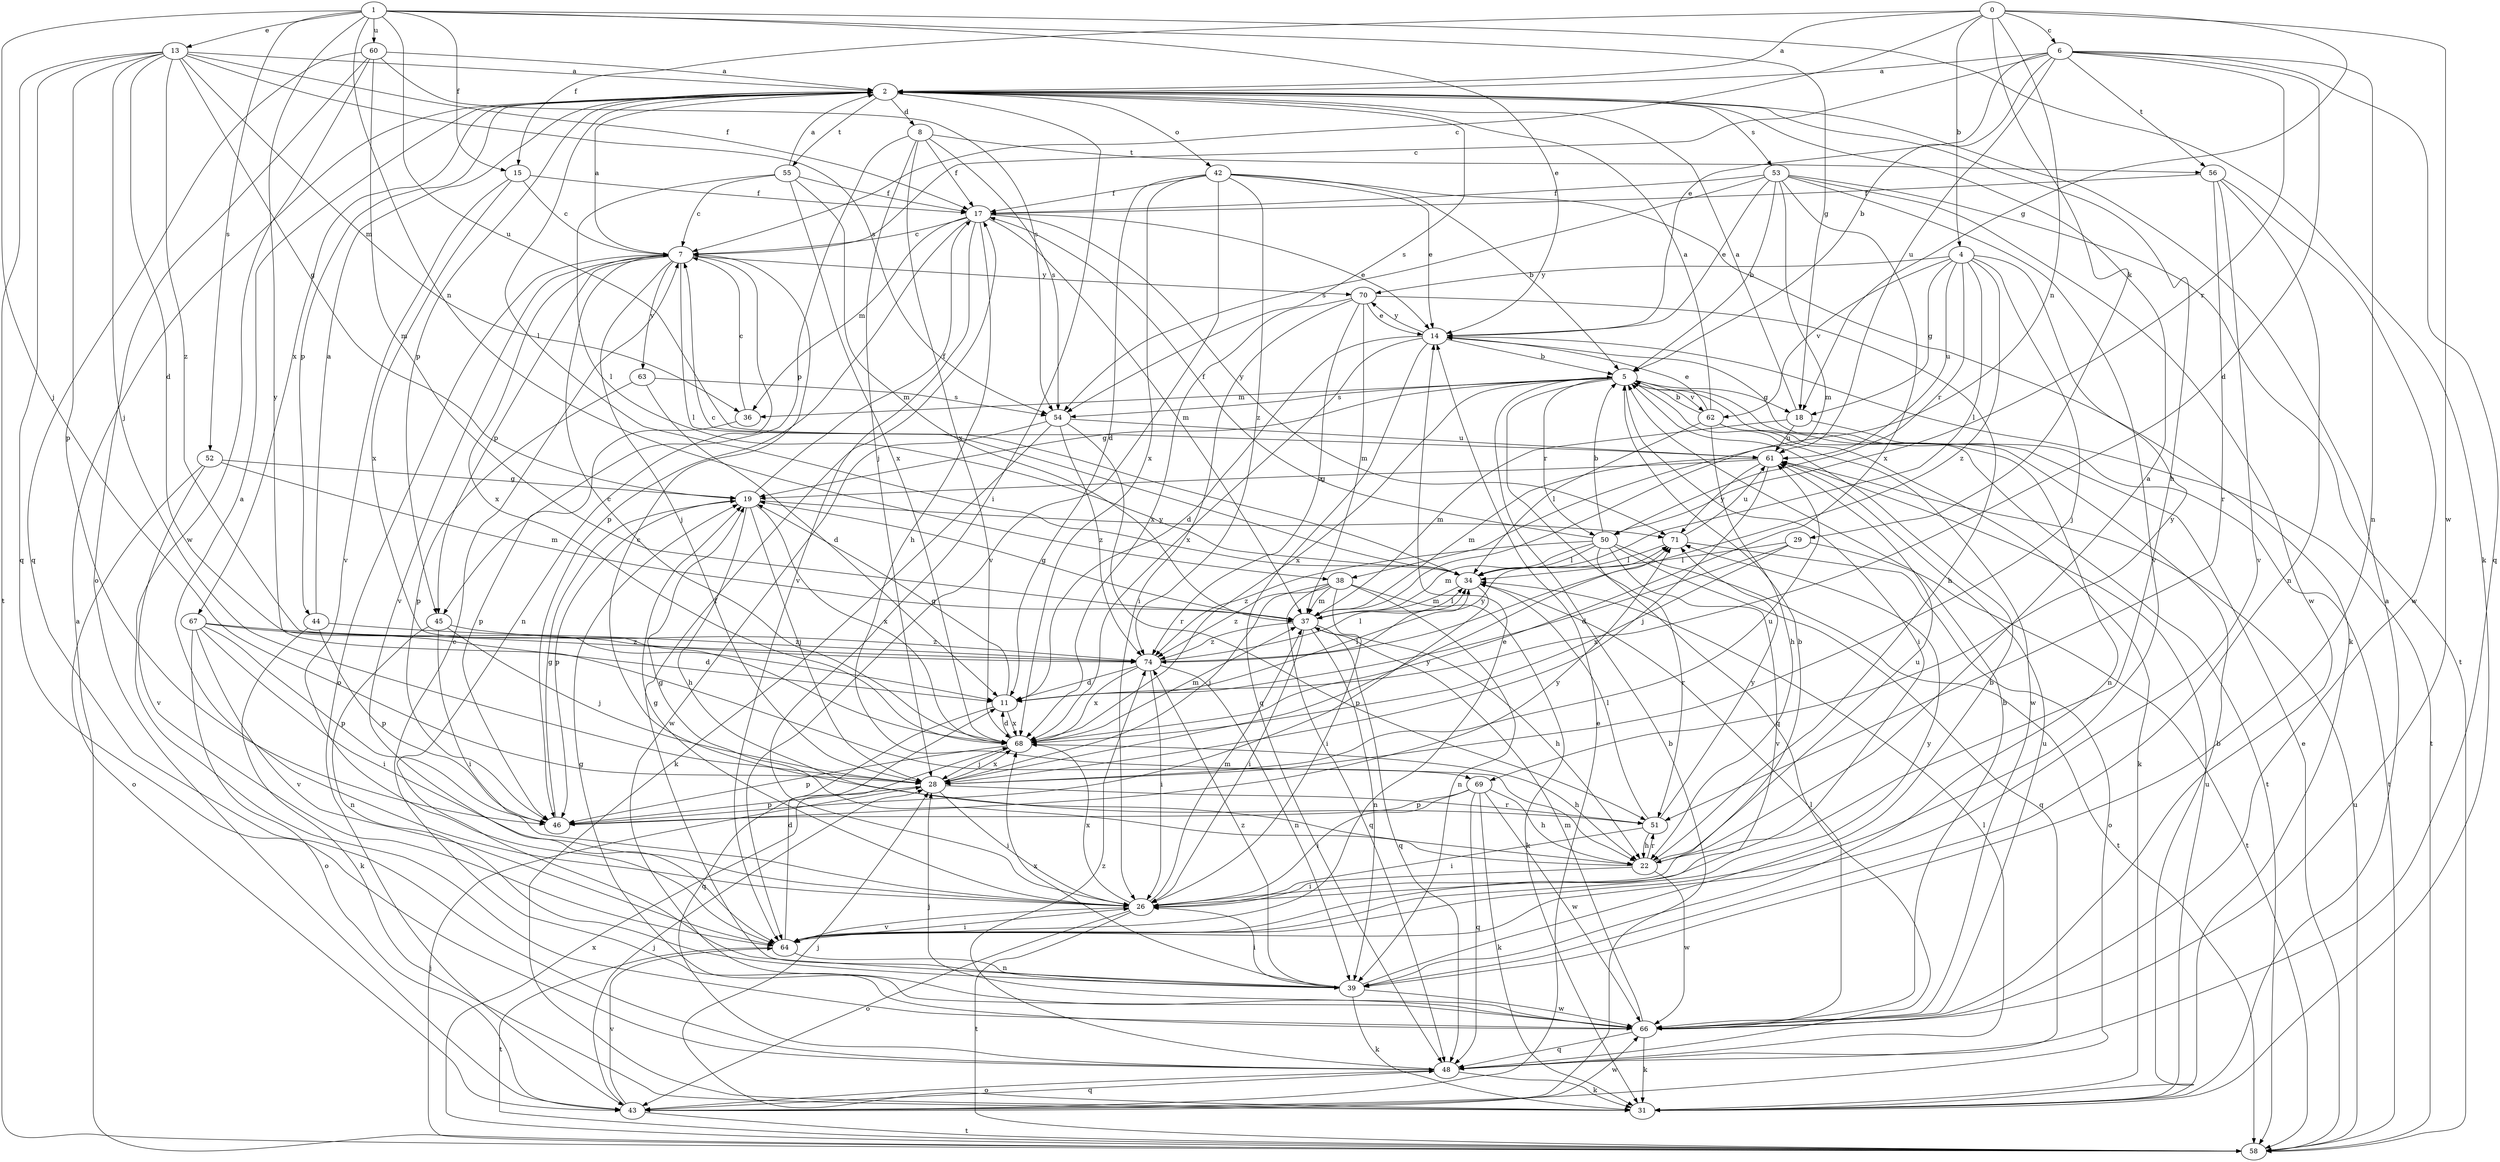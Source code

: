 strict digraph  {
0;
1;
2;
4;
5;
6;
7;
8;
11;
13;
14;
15;
17;
18;
19;
22;
26;
28;
29;
31;
34;
36;
37;
38;
39;
42;
43;
44;
45;
46;
48;
50;
51;
52;
53;
54;
55;
56;
58;
60;
61;
62;
63;
64;
66;
67;
68;
69;
70;
71;
74;
0 -> 2  [label=a];
0 -> 4  [label=b];
0 -> 6  [label=c];
0 -> 7  [label=c];
0 -> 15  [label=f];
0 -> 18  [label=g];
0 -> 29  [label=k];
0 -> 38  [label=n];
0 -> 66  [label=w];
1 -> 13  [label=e];
1 -> 14  [label=e];
1 -> 15  [label=f];
1 -> 18  [label=g];
1 -> 28  [label=j];
1 -> 31  [label=k];
1 -> 38  [label=n];
1 -> 52  [label=s];
1 -> 60  [label=u];
1 -> 61  [label=u];
1 -> 69  [label=y];
2 -> 8  [label=d];
2 -> 22  [label=h];
2 -> 26  [label=i];
2 -> 34  [label=l];
2 -> 42  [label=o];
2 -> 44  [label=p];
2 -> 45  [label=p];
2 -> 53  [label=s];
2 -> 54  [label=s];
2 -> 55  [label=t];
2 -> 67  [label=x];
4 -> 18  [label=g];
4 -> 28  [label=j];
4 -> 34  [label=l];
4 -> 50  [label=r];
4 -> 61  [label=u];
4 -> 62  [label=v];
4 -> 69  [label=y];
4 -> 70  [label=y];
4 -> 74  [label=z];
5 -> 18  [label=g];
5 -> 19  [label=g];
5 -> 26  [label=i];
5 -> 36  [label=m];
5 -> 39  [label=n];
5 -> 48  [label=q];
5 -> 50  [label=r];
5 -> 54  [label=s];
5 -> 62  [label=v];
5 -> 66  [label=w];
5 -> 68  [label=x];
6 -> 2  [label=a];
6 -> 5  [label=b];
6 -> 7  [label=c];
6 -> 11  [label=d];
6 -> 14  [label=e];
6 -> 39  [label=n];
6 -> 48  [label=q];
6 -> 50  [label=r];
6 -> 56  [label=t];
6 -> 61  [label=u];
7 -> 2  [label=a];
7 -> 28  [label=j];
7 -> 34  [label=l];
7 -> 39  [label=n];
7 -> 43  [label=o];
7 -> 45  [label=p];
7 -> 63  [label=v];
7 -> 64  [label=v];
7 -> 68  [label=x];
7 -> 70  [label=y];
8 -> 17  [label=f];
8 -> 28  [label=j];
8 -> 45  [label=p];
8 -> 54  [label=s];
8 -> 56  [label=t];
8 -> 68  [label=x];
11 -> 19  [label=g];
11 -> 34  [label=l];
11 -> 48  [label=q];
11 -> 68  [label=x];
13 -> 2  [label=a];
13 -> 11  [label=d];
13 -> 17  [label=f];
13 -> 19  [label=g];
13 -> 28  [label=j];
13 -> 36  [label=m];
13 -> 46  [label=p];
13 -> 48  [label=q];
13 -> 54  [label=s];
13 -> 58  [label=t];
13 -> 74  [label=z];
14 -> 5  [label=b];
14 -> 11  [label=d];
14 -> 48  [label=q];
14 -> 58  [label=t];
14 -> 68  [label=x];
14 -> 70  [label=y];
15 -> 7  [label=c];
15 -> 17  [label=f];
15 -> 64  [label=v];
15 -> 68  [label=x];
17 -> 7  [label=c];
17 -> 14  [label=e];
17 -> 22  [label=h];
17 -> 36  [label=m];
17 -> 37  [label=m];
17 -> 46  [label=p];
17 -> 64  [label=v];
17 -> 71  [label=y];
18 -> 2  [label=a];
18 -> 37  [label=m];
18 -> 58  [label=t];
18 -> 61  [label=u];
19 -> 17  [label=f];
19 -> 22  [label=h];
19 -> 28  [label=j];
19 -> 46  [label=p];
19 -> 68  [label=x];
19 -> 71  [label=y];
22 -> 2  [label=a];
22 -> 19  [label=g];
22 -> 26  [label=i];
22 -> 51  [label=r];
22 -> 61  [label=u];
22 -> 66  [label=w];
26 -> 2  [label=a];
26 -> 5  [label=b];
26 -> 19  [label=g];
26 -> 37  [label=m];
26 -> 43  [label=o];
26 -> 58  [label=t];
26 -> 64  [label=v];
26 -> 68  [label=x];
28 -> 26  [label=i];
28 -> 46  [label=p];
28 -> 51  [label=r];
28 -> 61  [label=u];
28 -> 68  [label=x];
28 -> 71  [label=y];
29 -> 11  [label=d];
29 -> 34  [label=l];
29 -> 58  [label=t];
29 -> 68  [label=x];
31 -> 2  [label=a];
31 -> 5  [label=b];
31 -> 28  [label=j];
31 -> 61  [label=u];
34 -> 7  [label=c];
34 -> 37  [label=m];
34 -> 46  [label=p];
36 -> 7  [label=c];
36 -> 46  [label=p];
37 -> 19  [label=g];
37 -> 22  [label=h];
37 -> 26  [label=i];
37 -> 34  [label=l];
37 -> 39  [label=n];
37 -> 48  [label=q];
37 -> 74  [label=z];
38 -> 26  [label=i];
38 -> 28  [label=j];
38 -> 31  [label=k];
38 -> 37  [label=m];
38 -> 39  [label=n];
38 -> 48  [label=q];
38 -> 74  [label=z];
39 -> 5  [label=b];
39 -> 17  [label=f];
39 -> 26  [label=i];
39 -> 31  [label=k];
39 -> 66  [label=w];
39 -> 68  [label=x];
39 -> 74  [label=z];
42 -> 5  [label=b];
42 -> 11  [label=d];
42 -> 14  [label=e];
42 -> 17  [label=f];
42 -> 31  [label=k];
42 -> 64  [label=v];
42 -> 68  [label=x];
42 -> 74  [label=z];
43 -> 5  [label=b];
43 -> 14  [label=e];
43 -> 28  [label=j];
43 -> 48  [label=q];
43 -> 58  [label=t];
43 -> 64  [label=v];
43 -> 66  [label=w];
44 -> 2  [label=a];
44 -> 31  [label=k];
44 -> 46  [label=p];
44 -> 74  [label=z];
45 -> 26  [label=i];
45 -> 28  [label=j];
45 -> 39  [label=n];
45 -> 74  [label=z];
46 -> 19  [label=g];
46 -> 71  [label=y];
48 -> 31  [label=k];
48 -> 34  [label=l];
48 -> 43  [label=o];
48 -> 74  [label=z];
50 -> 5  [label=b];
50 -> 17  [label=f];
50 -> 34  [label=l];
50 -> 37  [label=m];
50 -> 48  [label=q];
50 -> 51  [label=r];
50 -> 58  [label=t];
50 -> 64  [label=v];
50 -> 74  [label=z];
51 -> 7  [label=c];
51 -> 22  [label=h];
51 -> 26  [label=i];
51 -> 34  [label=l];
51 -> 71  [label=y];
52 -> 19  [label=g];
52 -> 37  [label=m];
52 -> 43  [label=o];
52 -> 64  [label=v];
53 -> 5  [label=b];
53 -> 14  [label=e];
53 -> 17  [label=f];
53 -> 37  [label=m];
53 -> 54  [label=s];
53 -> 58  [label=t];
53 -> 64  [label=v];
53 -> 66  [label=w];
53 -> 68  [label=x];
54 -> 31  [label=k];
54 -> 51  [label=r];
54 -> 61  [label=u];
54 -> 66  [label=w];
54 -> 74  [label=z];
55 -> 2  [label=a];
55 -> 7  [label=c];
55 -> 17  [label=f];
55 -> 34  [label=l];
55 -> 37  [label=m];
55 -> 68  [label=x];
56 -> 17  [label=f];
56 -> 39  [label=n];
56 -> 51  [label=r];
56 -> 64  [label=v];
56 -> 66  [label=w];
58 -> 2  [label=a];
58 -> 14  [label=e];
58 -> 28  [label=j];
58 -> 61  [label=u];
58 -> 68  [label=x];
60 -> 2  [label=a];
60 -> 37  [label=m];
60 -> 43  [label=o];
60 -> 48  [label=q];
60 -> 54  [label=s];
60 -> 66  [label=w];
61 -> 19  [label=g];
61 -> 28  [label=j];
61 -> 37  [label=m];
61 -> 71  [label=y];
62 -> 2  [label=a];
62 -> 5  [label=b];
62 -> 14  [label=e];
62 -> 22  [label=h];
62 -> 31  [label=k];
62 -> 34  [label=l];
62 -> 58  [label=t];
63 -> 11  [label=d];
63 -> 46  [label=p];
63 -> 54  [label=s];
64 -> 11  [label=d];
64 -> 14  [label=e];
64 -> 26  [label=i];
64 -> 39  [label=n];
64 -> 58  [label=t];
64 -> 71  [label=y];
66 -> 5  [label=b];
66 -> 7  [label=c];
66 -> 19  [label=g];
66 -> 28  [label=j];
66 -> 31  [label=k];
66 -> 34  [label=l];
66 -> 37  [label=m];
66 -> 48  [label=q];
66 -> 61  [label=u];
67 -> 11  [label=d];
67 -> 26  [label=i];
67 -> 43  [label=o];
67 -> 46  [label=p];
67 -> 64  [label=v];
67 -> 74  [label=z];
68 -> 7  [label=c];
68 -> 11  [label=d];
68 -> 22  [label=h];
68 -> 28  [label=j];
68 -> 37  [label=m];
68 -> 46  [label=p];
69 -> 22  [label=h];
69 -> 26  [label=i];
69 -> 31  [label=k];
69 -> 46  [label=p];
69 -> 48  [label=q];
69 -> 66  [label=w];
70 -> 14  [label=e];
70 -> 22  [label=h];
70 -> 26  [label=i];
70 -> 37  [label=m];
70 -> 68  [label=x];
70 -> 74  [label=z];
71 -> 34  [label=l];
71 -> 43  [label=o];
71 -> 61  [label=u];
74 -> 11  [label=d];
74 -> 26  [label=i];
74 -> 34  [label=l];
74 -> 39  [label=n];
74 -> 68  [label=x];
74 -> 71  [label=y];
}
